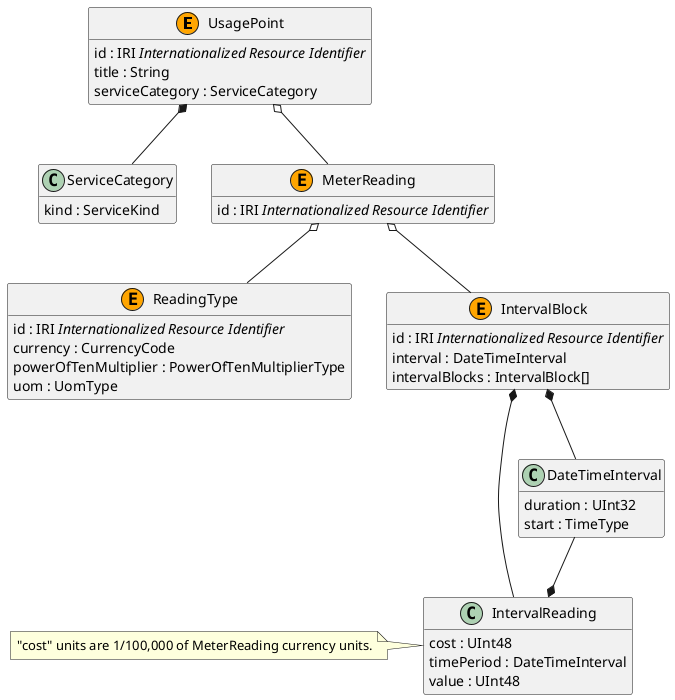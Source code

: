 @startuml
hide empty methods

class UsagePoint <<(E,orange)>> {
    id : IRI <i>Internationalized Resource Identifier</i>
    title : String
    serviceCategory : ServiceCategory
}
UsagePoint *-- ServiceCategory
UsagePoint o-- MeterReading

class ServiceCategory {
    kind : ServiceKind
}

class MeterReading <<(E,orange)>> {
    id : IRI <i>Internationalized Resource Identifier</i>
}
MeterReading o-- ReadingType
MeterReading o-- IntervalBlock

class ReadingType <<(E,orange)>> {
    id : IRI <i>Internationalized Resource Identifier</i>
    currency : CurrencyCode
    powerOfTenMultiplier : PowerOfTenMultiplierType
    uom : UomType
}

class IntervalBlock <<(E,orange)>> {
    id : IRI <i>Internationalized Resource Identifier</i>
    interval : DateTimeInterval
    intervalBlocks : IntervalBlock[]
}
IntervalBlock *-- DateTimeInterval
IntervalBlock *-- IntervalReading

class DateTimeInterval {
    duration : UInt32
    start : TimeType
}

class IntervalReading {
    cost : UInt48
    timePeriod : DateTimeInterval
    value : UInt48
}
note left: "cost" units are 1/100,000 of MeterReading currency units.
DateTimeInterval --* IntervalReading

@enduml
